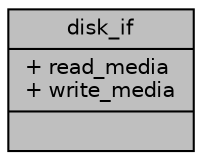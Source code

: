 digraph "disk_if"
{
 // LATEX_PDF_SIZE
  edge [fontname="Helvetica",fontsize="10",labelfontname="Helvetica",labelfontsize="10"];
  node [fontname="Helvetica",fontsize="10",shape=record];
  Node1 [label="{disk_if\n|+ read_media\l+ write_media\l|}",height=0.2,width=0.4,color="black", fillcolor="grey75", style="filled", fontcolor="black",tooltip=" "];
}
